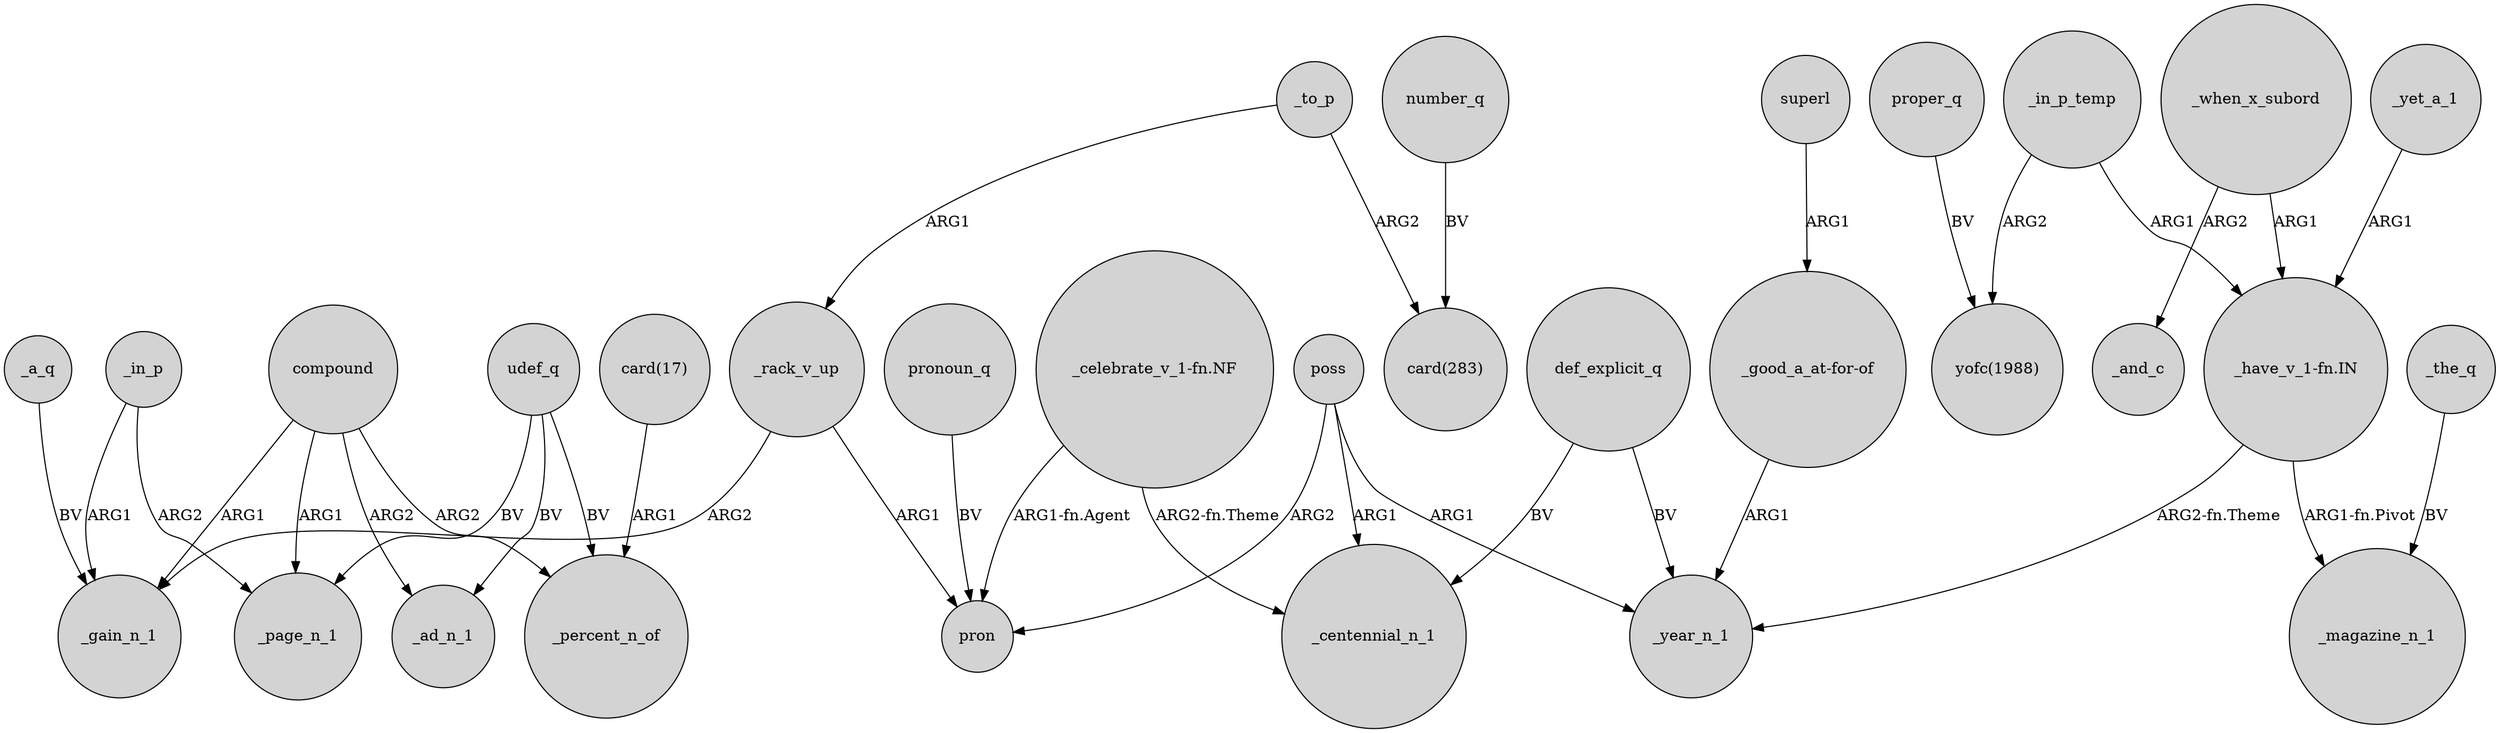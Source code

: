 digraph {
	node [shape=circle style=filled]
	compound -> _page_n_1 [label=ARG1]
	poss -> _centennial_n_1 [label=ARG1]
	"_celebrate_v_1-fn.NF" -> _centennial_n_1 [label="ARG2-fn.Theme"]
	_to_p -> "card(283)" [label=ARG2]
	_rack_v_up -> _gain_n_1 [label=ARG2]
	compound -> _ad_n_1 [label=ARG2]
	poss -> pron [label=ARG2]
	number_q -> "card(283)" [label=BV]
	_rack_v_up -> pron [label=ARG1]
	_in_p -> _gain_n_1 [label=ARG1]
	_the_q -> _magazine_n_1 [label=BV]
	def_explicit_q -> _centennial_n_1 [label=BV]
	"card(17)" -> _percent_n_of [label=ARG1]
	_yet_a_1 -> "_have_v_1-fn.IN" [label=ARG1]
	compound -> _percent_n_of [label=ARG2]
	poss -> _year_n_1 [label=ARG1]
	def_explicit_q -> _year_n_1 [label=BV]
	pronoun_q -> pron [label=BV]
	_when_x_subord -> "_have_v_1-fn.IN" [label=ARG1]
	_when_x_subord -> _and_c [label=ARG2]
	superl -> "_good_a_at-for-of" [label=ARG1]
	proper_q -> "yofc(1988)" [label=BV]
	_a_q -> _gain_n_1 [label=BV]
	"_celebrate_v_1-fn.NF" -> pron [label="ARG1-fn.Agent"]
	udef_q -> _ad_n_1 [label=BV]
	_in_p -> _page_n_1 [label=ARG2]
	compound -> _gain_n_1 [label=ARG1]
	_in_p_temp -> "_have_v_1-fn.IN" [label=ARG1]
	_to_p -> _rack_v_up [label=ARG1]
	udef_q -> _percent_n_of [label=BV]
	"_good_a_at-for-of" -> _year_n_1 [label=ARG1]
	"_have_v_1-fn.IN" -> _year_n_1 [label="ARG2-fn.Theme"]
	udef_q -> _page_n_1 [label=BV]
	_in_p_temp -> "yofc(1988)" [label=ARG2]
	"_have_v_1-fn.IN" -> _magazine_n_1 [label="ARG1-fn.Pivot"]
}
